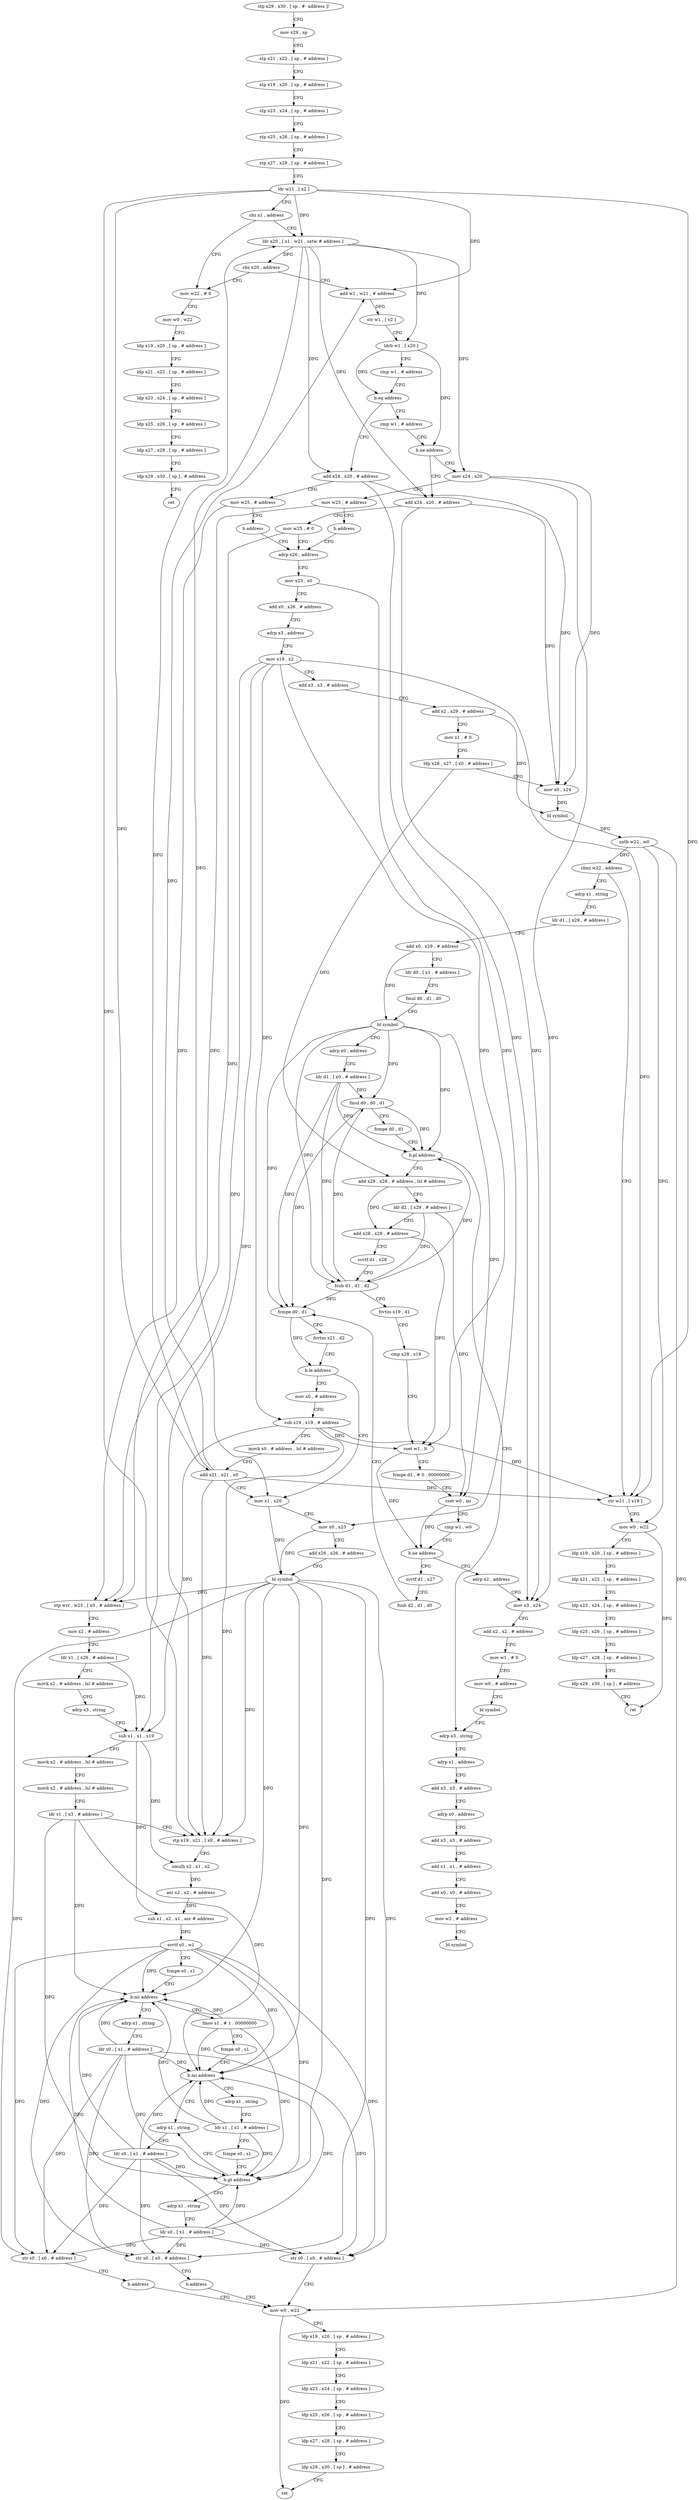 digraph "func" {
"4273672" [label = "stp x29 , x30 , [ sp , #- address ]!" ]
"4273676" [label = "mov x29 , sp" ]
"4273680" [label = "stp x21 , x22 , [ sp , # address ]" ]
"4273684" [label = "stp x19 , x20 , [ sp , # address ]" ]
"4273688" [label = "stp x23 , x24 , [ sp , # address ]" ]
"4273692" [label = "stp x25 , x26 , [ sp , # address ]" ]
"4273696" [label = "stp x27 , x28 , [ sp , # address ]" ]
"4273700" [label = "ldr w21 , [ x2 ]" ]
"4273704" [label = "cbz x1 , address" ]
"4273840" [label = "mov w22 , # 0" ]
"4273708" [label = "ldr x20 , [ x1 , w21 , sxtw # address ]" ]
"4273844" [label = "mov w0 , w22" ]
"4273848" [label = "ldp x19 , x20 , [ sp , # address ]" ]
"4273852" [label = "ldp x21 , x22 , [ sp , # address ]" ]
"4273856" [label = "ldp x23 , x24 , [ sp , # address ]" ]
"4273860" [label = "ldp x25 , x26 , [ sp , # address ]" ]
"4273864" [label = "ldp x27 , x28 , [ sp , # address ]" ]
"4273868" [label = "ldp x29 , x30 , [ sp ] , # address" ]
"4273872" [label = "ret" ]
"4273712" [label = "cbz x20 , address" ]
"4273716" [label = "add w1 , w21 , # address" ]
"4273720" [label = "str w1 , [ x2 ]" ]
"4273724" [label = "ldrb w1 , [ x20 ]" ]
"4273728" [label = "cmp w1 , # address" ]
"4273732" [label = "b.eq address" ]
"4273896" [label = "add x24 , x20 , # address" ]
"4273736" [label = "cmp w1 , # address" ]
"4273900" [label = "mov w25 , # address" ]
"4273904" [label = "b address" ]
"4273752" [label = "adrp x26 , address" ]
"4273740" [label = "b.ne address" ]
"4273880" [label = "mov x24 , x20" ]
"4273744" [label = "add x24 , x20 , # address" ]
"4273756" [label = "mov x23 , x0" ]
"4273760" [label = "add x0 , x26 , # address" ]
"4273764" [label = "adrp x3 , address" ]
"4273768" [label = "mov x19 , x2" ]
"4273772" [label = "add x3 , x3 , # address" ]
"4273776" [label = "add x2 , x29 , # address" ]
"4273780" [label = "mov x1 , # 0" ]
"4273784" [label = "ldp x28 , x27 , [ x0 , # address ]" ]
"4273788" [label = "mov x0 , x24" ]
"4273792" [label = "bl symbol" ]
"4273796" [label = "uxtb w22 , w0" ]
"4273800" [label = "cbnz w22 , address" ]
"4273912" [label = "adrp x1 , string" ]
"4273804" [label = "str w21 , [ x19 ]" ]
"4273884" [label = "mov w25 , # address" ]
"4273888" [label = "b address" ]
"4273748" [label = "mov w25 , # 0" ]
"4273916" [label = "ldr d1 , [ x29 , # address ]" ]
"4273920" [label = "add x0 , x29 , # address" ]
"4273924" [label = "ldr d0 , [ x1 , # address ]" ]
"4273928" [label = "fmul d0 , d1 , d0" ]
"4273932" [label = "bl symbol" ]
"4273936" [label = "adrp x0 , address" ]
"4273940" [label = "ldr d1 , [ x0 , # address ]" ]
"4273944" [label = "fmul d0 , d0 , d1" ]
"4273948" [label = "fcmpe d0 , d1" ]
"4273952" [label = "b.pl address" ]
"4274248" [label = "adrp x3 , string" ]
"4273956" [label = "add x28 , x28 , # address , lsl # address" ]
"4273808" [label = "mov w0 , w22" ]
"4273812" [label = "ldp x19 , x20 , [ sp , # address ]" ]
"4273816" [label = "ldp x21 , x22 , [ sp , # address ]" ]
"4273820" [label = "ldp x23 , x24 , [ sp , # address ]" ]
"4273824" [label = "ldp x25 , x26 , [ sp , # address ]" ]
"4273828" [label = "ldp x27 , x28 , [ sp , # address ]" ]
"4273832" [label = "ldp x29 , x30 , [ sp ] , # address" ]
"4273836" [label = "ret" ]
"4274252" [label = "adrp x1 , address" ]
"4274256" [label = "add x3 , x3 , # address" ]
"4274260" [label = "adrp x0 , address" ]
"4274264" [label = "add x3 , x3 , # address" ]
"4274268" [label = "add x1 , x1 , # address" ]
"4274272" [label = "add x0 , x0 , # address" ]
"4274276" [label = "mov w2 , # address" ]
"4274280" [label = "bl symbol" ]
"4273960" [label = "ldr d2 , [ x29 , # address ]" ]
"4273964" [label = "add x28 , x28 , # address" ]
"4273968" [label = "scvtf d1 , x28" ]
"4273972" [label = "fsub d1 , d1 , d2" ]
"4273976" [label = "fcvtzs x19 , d1" ]
"4273980" [label = "cmp x28 , x19" ]
"4273984" [label = "cset w1 , lt" ]
"4273988" [label = "fcmpe d2 , # 0 . 00000000" ]
"4273992" [label = "cset w0 , mi" ]
"4273996" [label = "cmp w1 , w0" ]
"4274000" [label = "b.ne address" ]
"4274224" [label = "adrp x2 , address" ]
"4274004" [label = "scvtf d1 , x27" ]
"4274228" [label = "mov x3 , x24" ]
"4274232" [label = "add x2 , x2 , # address" ]
"4274236" [label = "mov w1 , # 0" ]
"4274240" [label = "mov w0 , # address" ]
"4274244" [label = "bl symbol" ]
"4274008" [label = "fsub d2 , d1 , d0" ]
"4274012" [label = "fcmpe d0 , d1" ]
"4274016" [label = "fcvtzs x21 , d2" ]
"4274020" [label = "b.le address" ]
"4274040" [label = "mov x1 , x20" ]
"4274024" [label = "mov x0 , # address" ]
"4274044" [label = "mov x0 , x23" ]
"4274048" [label = "add x26 , x26 , # address" ]
"4274052" [label = "bl symbol" ]
"4274056" [label = "stp wzr , w25 , [ x0 , # address ]" ]
"4274060" [label = "mov x2 , # address" ]
"4274064" [label = "ldr x1 , [ x26 , # address ]" ]
"4274068" [label = "movk x2 , # address , lsl # address" ]
"4274072" [label = "adrp x3 , string" ]
"4274076" [label = "sub x1 , x1 , x19" ]
"4274080" [label = "movk x2 , # address , lsl # address" ]
"4274084" [label = "movk x2 , # address , lsl # address" ]
"4274088" [label = "ldr s1 , [ x3 , # address ]" ]
"4274092" [label = "stp x19 , x21 , [ x0 , # address ]" ]
"4274096" [label = "smulh x2 , x1 , x2" ]
"4274100" [label = "asr x2 , x2 , # address" ]
"4274104" [label = "sub x1 , x2 , x1 , asr # address" ]
"4274108" [label = "scvtf s0 , w1" ]
"4274112" [label = "fcmpe s0 , s1" ]
"4274116" [label = "b.mi address" ]
"4274192" [label = "adrp x1 , string" ]
"4274120" [label = "fmov s1 , # 1 . 00000000" ]
"4274028" [label = "sub x19 , x19 , # address" ]
"4274032" [label = "movk x0 , # address , lsl # address" ]
"4274036" [label = "add x21 , x21 , x0" ]
"4274196" [label = "ldr s0 , [ x1 , # address ]" ]
"4274200" [label = "str s0 , [ x0 , # address ]" ]
"4274204" [label = "b address" ]
"4274160" [label = "mov w0 , w22" ]
"4274124" [label = "fcmpe s0 , s1" ]
"4274128" [label = "b.mi address" ]
"4274208" [label = "adrp x1 , string" ]
"4274132" [label = "adrp x1 , string" ]
"4274164" [label = "ldp x19 , x20 , [ sp , # address ]" ]
"4274168" [label = "ldp x21 , x22 , [ sp , # address ]" ]
"4274172" [label = "ldp x23 , x24 , [ sp , # address ]" ]
"4274176" [label = "ldp x25 , x26 , [ sp , # address ]" ]
"4274180" [label = "ldp x27 , x28 , [ sp , # address ]" ]
"4274184" [label = "ldp x29 , x30 , [ sp ] , # address" ]
"4274188" [label = "ret" ]
"4274212" [label = "ldr s0 , [ x1 , # address ]" ]
"4274216" [label = "str s0 , [ x0 , # address ]" ]
"4274220" [label = "b address" ]
"4274136" [label = "ldr s1 , [ x1 , # address ]" ]
"4274140" [label = "fcmpe s0 , s1" ]
"4274144" [label = "b.gt address" ]
"4274148" [label = "adrp x1 , string" ]
"4274152" [label = "ldr s0 , [ x1 , # address ]" ]
"4274156" [label = "str s0 , [ x0 , # address ]" ]
"4273672" -> "4273676" [ label = "CFG" ]
"4273676" -> "4273680" [ label = "CFG" ]
"4273680" -> "4273684" [ label = "CFG" ]
"4273684" -> "4273688" [ label = "CFG" ]
"4273688" -> "4273692" [ label = "CFG" ]
"4273692" -> "4273696" [ label = "CFG" ]
"4273696" -> "4273700" [ label = "CFG" ]
"4273700" -> "4273704" [ label = "CFG" ]
"4273700" -> "4273708" [ label = "DFG" ]
"4273700" -> "4273716" [ label = "DFG" ]
"4273700" -> "4273804" [ label = "DFG" ]
"4273700" -> "4274092" [ label = "DFG" ]
"4273700" -> "4274036" [ label = "DFG" ]
"4273704" -> "4273840" [ label = "CFG" ]
"4273704" -> "4273708" [ label = "CFG" ]
"4273840" -> "4273844" [ label = "CFG" ]
"4273708" -> "4273712" [ label = "DFG" ]
"4273708" -> "4273724" [ label = "DFG" ]
"4273708" -> "4273896" [ label = "DFG" ]
"4273708" -> "4273880" [ label = "DFG" ]
"4273708" -> "4273744" [ label = "DFG" ]
"4273708" -> "4274040" [ label = "DFG" ]
"4273844" -> "4273848" [ label = "CFG" ]
"4273848" -> "4273852" [ label = "CFG" ]
"4273852" -> "4273856" [ label = "CFG" ]
"4273856" -> "4273860" [ label = "CFG" ]
"4273860" -> "4273864" [ label = "CFG" ]
"4273864" -> "4273868" [ label = "CFG" ]
"4273868" -> "4273872" [ label = "CFG" ]
"4273712" -> "4273840" [ label = "CFG" ]
"4273712" -> "4273716" [ label = "CFG" ]
"4273716" -> "4273720" [ label = "DFG" ]
"4273720" -> "4273724" [ label = "CFG" ]
"4273724" -> "4273728" [ label = "CFG" ]
"4273724" -> "4273732" [ label = "DFG" ]
"4273724" -> "4273740" [ label = "DFG" ]
"4273728" -> "4273732" [ label = "CFG" ]
"4273732" -> "4273896" [ label = "CFG" ]
"4273732" -> "4273736" [ label = "CFG" ]
"4273896" -> "4273900" [ label = "CFG" ]
"4273896" -> "4273788" [ label = "DFG" ]
"4273896" -> "4274228" [ label = "DFG" ]
"4273736" -> "4273740" [ label = "CFG" ]
"4273900" -> "4273904" [ label = "CFG" ]
"4273900" -> "4274056" [ label = "DFG" ]
"4273904" -> "4273752" [ label = "CFG" ]
"4273752" -> "4273756" [ label = "CFG" ]
"4273740" -> "4273880" [ label = "CFG" ]
"4273740" -> "4273744" [ label = "CFG" ]
"4273880" -> "4273884" [ label = "CFG" ]
"4273880" -> "4273788" [ label = "DFG" ]
"4273880" -> "4274228" [ label = "DFG" ]
"4273744" -> "4273748" [ label = "CFG" ]
"4273744" -> "4273788" [ label = "DFG" ]
"4273744" -> "4274228" [ label = "DFG" ]
"4273756" -> "4273760" [ label = "CFG" ]
"4273756" -> "4274044" [ label = "DFG" ]
"4273760" -> "4273764" [ label = "CFG" ]
"4273764" -> "4273768" [ label = "CFG" ]
"4273768" -> "4273772" [ label = "CFG" ]
"4273768" -> "4273804" [ label = "DFG" ]
"4273768" -> "4273984" [ label = "DFG" ]
"4273768" -> "4274076" [ label = "DFG" ]
"4273768" -> "4274092" [ label = "DFG" ]
"4273768" -> "4274028" [ label = "DFG" ]
"4273772" -> "4273776" [ label = "CFG" ]
"4273776" -> "4273780" [ label = "CFG" ]
"4273776" -> "4273792" [ label = "DFG" ]
"4273780" -> "4273784" [ label = "CFG" ]
"4273784" -> "4273788" [ label = "CFG" ]
"4273784" -> "4273956" [ label = "DFG" ]
"4273788" -> "4273792" [ label = "DFG" ]
"4273792" -> "4273796" [ label = "DFG" ]
"4273796" -> "4273800" [ label = "DFG" ]
"4273796" -> "4273808" [ label = "DFG" ]
"4273796" -> "4274160" [ label = "DFG" ]
"4273800" -> "4273912" [ label = "CFG" ]
"4273800" -> "4273804" [ label = "CFG" ]
"4273912" -> "4273916" [ label = "CFG" ]
"4273804" -> "4273808" [ label = "CFG" ]
"4273884" -> "4273888" [ label = "CFG" ]
"4273884" -> "4274056" [ label = "DFG" ]
"4273888" -> "4273752" [ label = "CFG" ]
"4273748" -> "4273752" [ label = "CFG" ]
"4273748" -> "4274056" [ label = "DFG" ]
"4273916" -> "4273920" [ label = "CFG" ]
"4273920" -> "4273924" [ label = "CFG" ]
"4273920" -> "4273932" [ label = "DFG" ]
"4273924" -> "4273928" [ label = "CFG" ]
"4273928" -> "4273932" [ label = "CFG" ]
"4273932" -> "4273936" [ label = "CFG" ]
"4273932" -> "4273944" [ label = "DFG" ]
"4273932" -> "4273952" [ label = "DFG" ]
"4273932" -> "4274012" [ label = "DFG" ]
"4273932" -> "4273972" [ label = "DFG" ]
"4273932" -> "4273992" [ label = "DFG" ]
"4273936" -> "4273940" [ label = "CFG" ]
"4273940" -> "4273944" [ label = "DFG" ]
"4273940" -> "4273952" [ label = "DFG" ]
"4273940" -> "4273972" [ label = "DFG" ]
"4273940" -> "4274012" [ label = "DFG" ]
"4273944" -> "4273948" [ label = "CFG" ]
"4273944" -> "4273952" [ label = "DFG" ]
"4273944" -> "4274012" [ label = "DFG" ]
"4273948" -> "4273952" [ label = "CFG" ]
"4273952" -> "4274248" [ label = "CFG" ]
"4273952" -> "4273956" [ label = "CFG" ]
"4274248" -> "4274252" [ label = "CFG" ]
"4273956" -> "4273960" [ label = "CFG" ]
"4273956" -> "4273964" [ label = "DFG" ]
"4273808" -> "4273812" [ label = "CFG" ]
"4273808" -> "4273836" [ label = "DFG" ]
"4273812" -> "4273816" [ label = "CFG" ]
"4273816" -> "4273820" [ label = "CFG" ]
"4273820" -> "4273824" [ label = "CFG" ]
"4273824" -> "4273828" [ label = "CFG" ]
"4273828" -> "4273832" [ label = "CFG" ]
"4273832" -> "4273836" [ label = "CFG" ]
"4274252" -> "4274256" [ label = "CFG" ]
"4274256" -> "4274260" [ label = "CFG" ]
"4274260" -> "4274264" [ label = "CFG" ]
"4274264" -> "4274268" [ label = "CFG" ]
"4274268" -> "4274272" [ label = "CFG" ]
"4274272" -> "4274276" [ label = "CFG" ]
"4274276" -> "4274280" [ label = "CFG" ]
"4273960" -> "4273964" [ label = "CFG" ]
"4273960" -> "4273972" [ label = "DFG" ]
"4273960" -> "4273992" [ label = "DFG" ]
"4273964" -> "4273968" [ label = "CFG" ]
"4273964" -> "4273984" [ label = "DFG" ]
"4273968" -> "4273972" [ label = "CFG" ]
"4273972" -> "4273976" [ label = "CFG" ]
"4273972" -> "4273944" [ label = "DFG" ]
"4273972" -> "4273952" [ label = "DFG" ]
"4273972" -> "4274012" [ label = "DFG" ]
"4273976" -> "4273980" [ label = "CFG" ]
"4273980" -> "4273984" [ label = "CFG" ]
"4273984" -> "4273988" [ label = "CFG" ]
"4273984" -> "4274000" [ label = "DFG" ]
"4273988" -> "4273992" [ label = "CFG" ]
"4273992" -> "4273996" [ label = "CFG" ]
"4273992" -> "4274000" [ label = "DFG" ]
"4273996" -> "4274000" [ label = "CFG" ]
"4274000" -> "4274224" [ label = "CFG" ]
"4274000" -> "4274004" [ label = "CFG" ]
"4274224" -> "4274228" [ label = "CFG" ]
"4274004" -> "4274008" [ label = "CFG" ]
"4274228" -> "4274232" [ label = "CFG" ]
"4274232" -> "4274236" [ label = "CFG" ]
"4274236" -> "4274240" [ label = "CFG" ]
"4274240" -> "4274244" [ label = "CFG" ]
"4274244" -> "4274248" [ label = "CFG" ]
"4274008" -> "4274012" [ label = "CFG" ]
"4274012" -> "4274016" [ label = "CFG" ]
"4274012" -> "4274020" [ label = "DFG" ]
"4274016" -> "4274020" [ label = "CFG" ]
"4274020" -> "4274040" [ label = "CFG" ]
"4274020" -> "4274024" [ label = "CFG" ]
"4274040" -> "4274044" [ label = "CFG" ]
"4274040" -> "4274052" [ label = "DFG" ]
"4274024" -> "4274028" [ label = "CFG" ]
"4274044" -> "4274048" [ label = "CFG" ]
"4274044" -> "4274052" [ label = "DFG" ]
"4274048" -> "4274052" [ label = "CFG" ]
"4274052" -> "4274056" [ label = "DFG" ]
"4274052" -> "4274092" [ label = "DFG" ]
"4274052" -> "4274200" [ label = "DFG" ]
"4274052" -> "4274216" [ label = "DFG" ]
"4274052" -> "4274156" [ label = "DFG" ]
"4274052" -> "4274116" [ label = "DFG" ]
"4274052" -> "4274128" [ label = "DFG" ]
"4274052" -> "4274144" [ label = "DFG" ]
"4274056" -> "4274060" [ label = "CFG" ]
"4274060" -> "4274064" [ label = "CFG" ]
"4274064" -> "4274068" [ label = "CFG" ]
"4274064" -> "4274076" [ label = "DFG" ]
"4274068" -> "4274072" [ label = "CFG" ]
"4274072" -> "4274076" [ label = "CFG" ]
"4274076" -> "4274080" [ label = "CFG" ]
"4274076" -> "4274096" [ label = "DFG" ]
"4274076" -> "4274104" [ label = "DFG" ]
"4274080" -> "4274084" [ label = "CFG" ]
"4274084" -> "4274088" [ label = "CFG" ]
"4274088" -> "4274092" [ label = "CFG" ]
"4274088" -> "4274116" [ label = "DFG" ]
"4274088" -> "4274128" [ label = "DFG" ]
"4274088" -> "4274144" [ label = "DFG" ]
"4274092" -> "4274096" [ label = "CFG" ]
"4274096" -> "4274100" [ label = "DFG" ]
"4274100" -> "4274104" [ label = "DFG" ]
"4274104" -> "4274108" [ label = "DFG" ]
"4274108" -> "4274112" [ label = "CFG" ]
"4274108" -> "4274116" [ label = "DFG" ]
"4274108" -> "4274200" [ label = "DFG" ]
"4274108" -> "4274128" [ label = "DFG" ]
"4274108" -> "4274216" [ label = "DFG" ]
"4274108" -> "4274144" [ label = "DFG" ]
"4274108" -> "4274156" [ label = "DFG" ]
"4274112" -> "4274116" [ label = "CFG" ]
"4274116" -> "4274192" [ label = "CFG" ]
"4274116" -> "4274120" [ label = "CFG" ]
"4274192" -> "4274196" [ label = "CFG" ]
"4274120" -> "4274124" [ label = "CFG" ]
"4274120" -> "4274116" [ label = "DFG" ]
"4274120" -> "4274128" [ label = "DFG" ]
"4274120" -> "4274144" [ label = "DFG" ]
"4274028" -> "4274032" [ label = "CFG" ]
"4274028" -> "4273984" [ label = "DFG" ]
"4274028" -> "4274076" [ label = "DFG" ]
"4274028" -> "4274092" [ label = "DFG" ]
"4274028" -> "4273804" [ label = "DFG" ]
"4274032" -> "4274036" [ label = "CFG" ]
"4274036" -> "4274040" [ label = "CFG" ]
"4274036" -> "4273708" [ label = "DFG" ]
"4274036" -> "4273716" [ label = "DFG" ]
"4274036" -> "4273804" [ label = "DFG" ]
"4274036" -> "4274092" [ label = "DFG" ]
"4274196" -> "4274200" [ label = "DFG" ]
"4274196" -> "4274116" [ label = "DFG" ]
"4274196" -> "4274128" [ label = "DFG" ]
"4274196" -> "4274216" [ label = "DFG" ]
"4274196" -> "4274144" [ label = "DFG" ]
"4274196" -> "4274156" [ label = "DFG" ]
"4274200" -> "4274204" [ label = "CFG" ]
"4274204" -> "4274160" [ label = "CFG" ]
"4274160" -> "4274164" [ label = "CFG" ]
"4274160" -> "4274188" [ label = "DFG" ]
"4274124" -> "4274128" [ label = "CFG" ]
"4274128" -> "4274208" [ label = "CFG" ]
"4274128" -> "4274132" [ label = "CFG" ]
"4274208" -> "4274212" [ label = "CFG" ]
"4274132" -> "4274136" [ label = "CFG" ]
"4274164" -> "4274168" [ label = "CFG" ]
"4274168" -> "4274172" [ label = "CFG" ]
"4274172" -> "4274176" [ label = "CFG" ]
"4274176" -> "4274180" [ label = "CFG" ]
"4274180" -> "4274184" [ label = "CFG" ]
"4274184" -> "4274188" [ label = "CFG" ]
"4274212" -> "4274216" [ label = "DFG" ]
"4274212" -> "4274200" [ label = "DFG" ]
"4274212" -> "4274116" [ label = "DFG" ]
"4274212" -> "4274128" [ label = "DFG" ]
"4274212" -> "4274144" [ label = "DFG" ]
"4274212" -> "4274156" [ label = "DFG" ]
"4274216" -> "4274220" [ label = "CFG" ]
"4274220" -> "4274160" [ label = "CFG" ]
"4274136" -> "4274140" [ label = "CFG" ]
"4274136" -> "4274116" [ label = "DFG" ]
"4274136" -> "4274128" [ label = "DFG" ]
"4274136" -> "4274144" [ label = "DFG" ]
"4274140" -> "4274144" [ label = "CFG" ]
"4274144" -> "4274208" [ label = "CFG" ]
"4274144" -> "4274148" [ label = "CFG" ]
"4274148" -> "4274152" [ label = "CFG" ]
"4274152" -> "4274156" [ label = "DFG" ]
"4274152" -> "4274200" [ label = "DFG" ]
"4274152" -> "4274216" [ label = "DFG" ]
"4274152" -> "4274116" [ label = "DFG" ]
"4274152" -> "4274128" [ label = "DFG" ]
"4274152" -> "4274144" [ label = "DFG" ]
"4274156" -> "4274160" [ label = "CFG" ]
}
